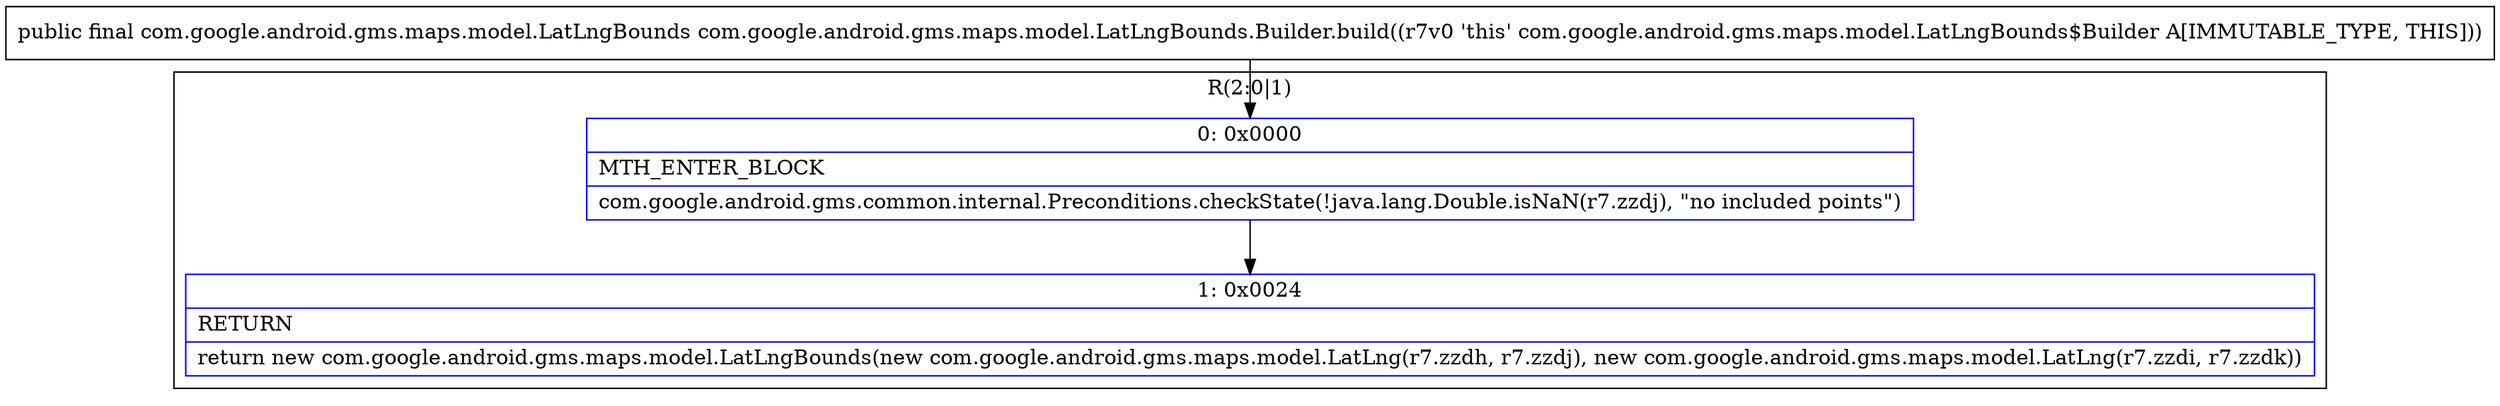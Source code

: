 digraph "CFG forcom.google.android.gms.maps.model.LatLngBounds.Builder.build()Lcom\/google\/android\/gms\/maps\/model\/LatLngBounds;" {
subgraph cluster_Region_781949877 {
label = "R(2:0|1)";
node [shape=record,color=blue];
Node_0 [shape=record,label="{0\:\ 0x0000|MTH_ENTER_BLOCK\l|com.google.android.gms.common.internal.Preconditions.checkState(!java.lang.Double.isNaN(r7.zzdj), \"no included points\")\l}"];
Node_1 [shape=record,label="{1\:\ 0x0024|RETURN\l|return new com.google.android.gms.maps.model.LatLngBounds(new com.google.android.gms.maps.model.LatLng(r7.zzdh, r7.zzdj), new com.google.android.gms.maps.model.LatLng(r7.zzdi, r7.zzdk))\l}"];
}
MethodNode[shape=record,label="{public final com.google.android.gms.maps.model.LatLngBounds com.google.android.gms.maps.model.LatLngBounds.Builder.build((r7v0 'this' com.google.android.gms.maps.model.LatLngBounds$Builder A[IMMUTABLE_TYPE, THIS])) }"];
MethodNode -> Node_0;
Node_0 -> Node_1;
}

